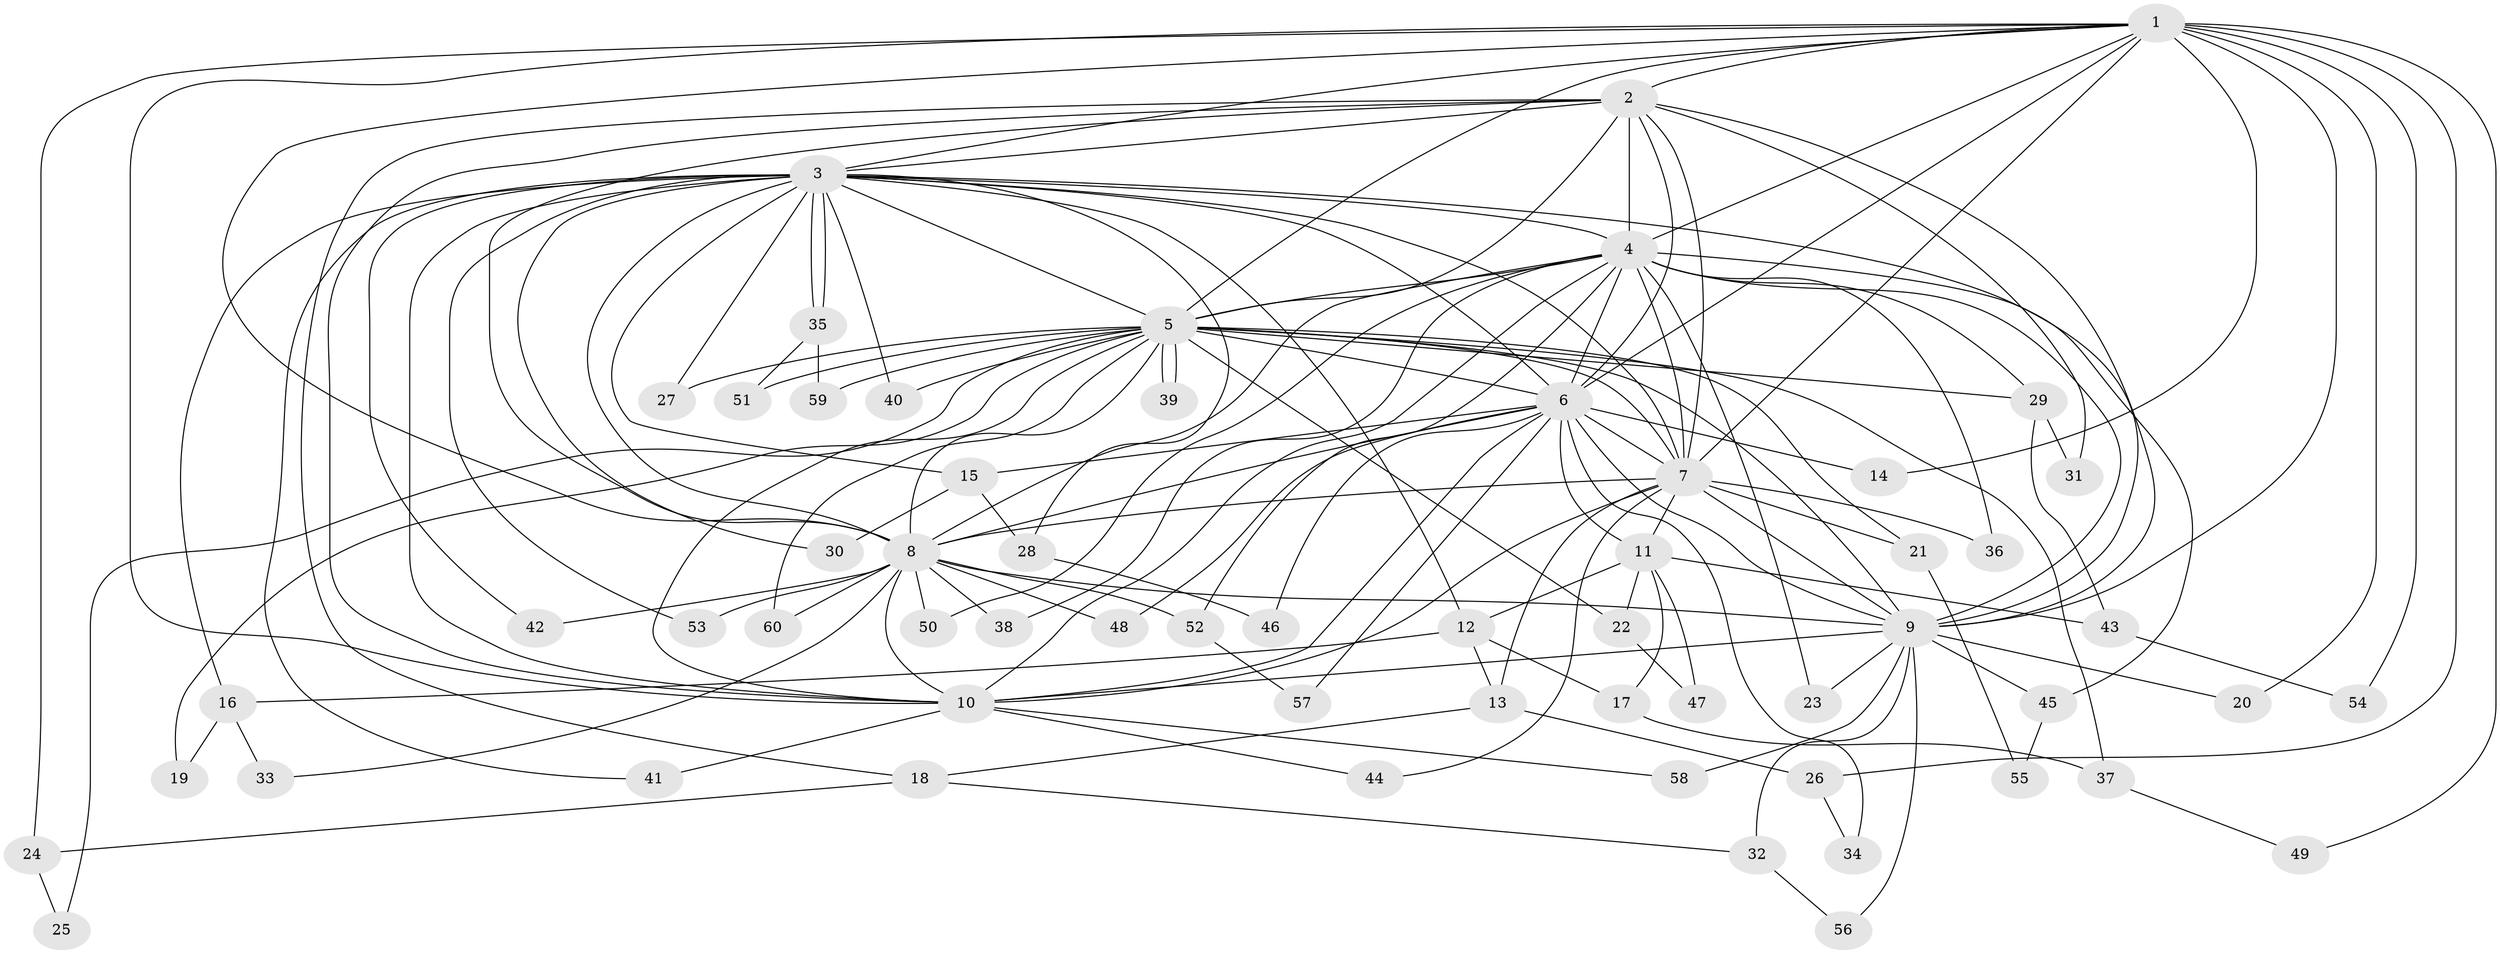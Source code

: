 // coarse degree distribution, {18: 0.023809523809523808, 15: 0.023809523809523808, 21: 0.023809523809523808, 8: 0.023809523809523808, 4: 0.07142857142857142, 1: 0.16666666666666666, 3: 0.14285714285714285, 2: 0.5, 5: 0.023809523809523808}
// Generated by graph-tools (version 1.1) at 2025/48/03/04/25 21:48:50]
// undirected, 60 vertices, 145 edges
graph export_dot {
graph [start="1"]
  node [color=gray90,style=filled];
  1;
  2;
  3;
  4;
  5;
  6;
  7;
  8;
  9;
  10;
  11;
  12;
  13;
  14;
  15;
  16;
  17;
  18;
  19;
  20;
  21;
  22;
  23;
  24;
  25;
  26;
  27;
  28;
  29;
  30;
  31;
  32;
  33;
  34;
  35;
  36;
  37;
  38;
  39;
  40;
  41;
  42;
  43;
  44;
  45;
  46;
  47;
  48;
  49;
  50;
  51;
  52;
  53;
  54;
  55;
  56;
  57;
  58;
  59;
  60;
  1 -- 2;
  1 -- 3;
  1 -- 4;
  1 -- 5;
  1 -- 6;
  1 -- 7;
  1 -- 8;
  1 -- 9;
  1 -- 10;
  1 -- 14;
  1 -- 20;
  1 -- 24;
  1 -- 26;
  1 -- 49;
  1 -- 54;
  2 -- 3;
  2 -- 4;
  2 -- 5;
  2 -- 6;
  2 -- 7;
  2 -- 8;
  2 -- 9;
  2 -- 10;
  2 -- 18;
  2 -- 31;
  3 -- 4;
  3 -- 5;
  3 -- 6;
  3 -- 7;
  3 -- 8;
  3 -- 9;
  3 -- 10;
  3 -- 12;
  3 -- 15;
  3 -- 16;
  3 -- 27;
  3 -- 28;
  3 -- 30;
  3 -- 35;
  3 -- 35;
  3 -- 40;
  3 -- 41;
  3 -- 42;
  3 -- 53;
  4 -- 5;
  4 -- 6;
  4 -- 7;
  4 -- 8;
  4 -- 9;
  4 -- 10;
  4 -- 23;
  4 -- 29;
  4 -- 36;
  4 -- 38;
  4 -- 45;
  4 -- 50;
  4 -- 52;
  5 -- 6;
  5 -- 7;
  5 -- 8;
  5 -- 9;
  5 -- 10;
  5 -- 19;
  5 -- 21;
  5 -- 22;
  5 -- 25;
  5 -- 27;
  5 -- 29;
  5 -- 37;
  5 -- 39;
  5 -- 39;
  5 -- 40;
  5 -- 51;
  5 -- 59;
  5 -- 60;
  6 -- 7;
  6 -- 8;
  6 -- 9;
  6 -- 10;
  6 -- 11;
  6 -- 14;
  6 -- 15;
  6 -- 34;
  6 -- 46;
  6 -- 48;
  6 -- 57;
  7 -- 8;
  7 -- 9;
  7 -- 10;
  7 -- 11;
  7 -- 13;
  7 -- 21;
  7 -- 36;
  7 -- 44;
  8 -- 9;
  8 -- 10;
  8 -- 33;
  8 -- 38;
  8 -- 42;
  8 -- 48;
  8 -- 50;
  8 -- 52;
  8 -- 53;
  8 -- 60;
  9 -- 10;
  9 -- 20;
  9 -- 23;
  9 -- 32;
  9 -- 45;
  9 -- 56;
  9 -- 58;
  10 -- 41;
  10 -- 44;
  10 -- 58;
  11 -- 12;
  11 -- 17;
  11 -- 22;
  11 -- 43;
  11 -- 47;
  12 -- 13;
  12 -- 16;
  12 -- 17;
  13 -- 18;
  13 -- 26;
  15 -- 28;
  15 -- 30;
  16 -- 19;
  16 -- 33;
  17 -- 37;
  18 -- 24;
  18 -- 32;
  21 -- 55;
  22 -- 47;
  24 -- 25;
  26 -- 34;
  28 -- 46;
  29 -- 31;
  29 -- 43;
  32 -- 56;
  35 -- 51;
  35 -- 59;
  37 -- 49;
  43 -- 54;
  45 -- 55;
  52 -- 57;
}
